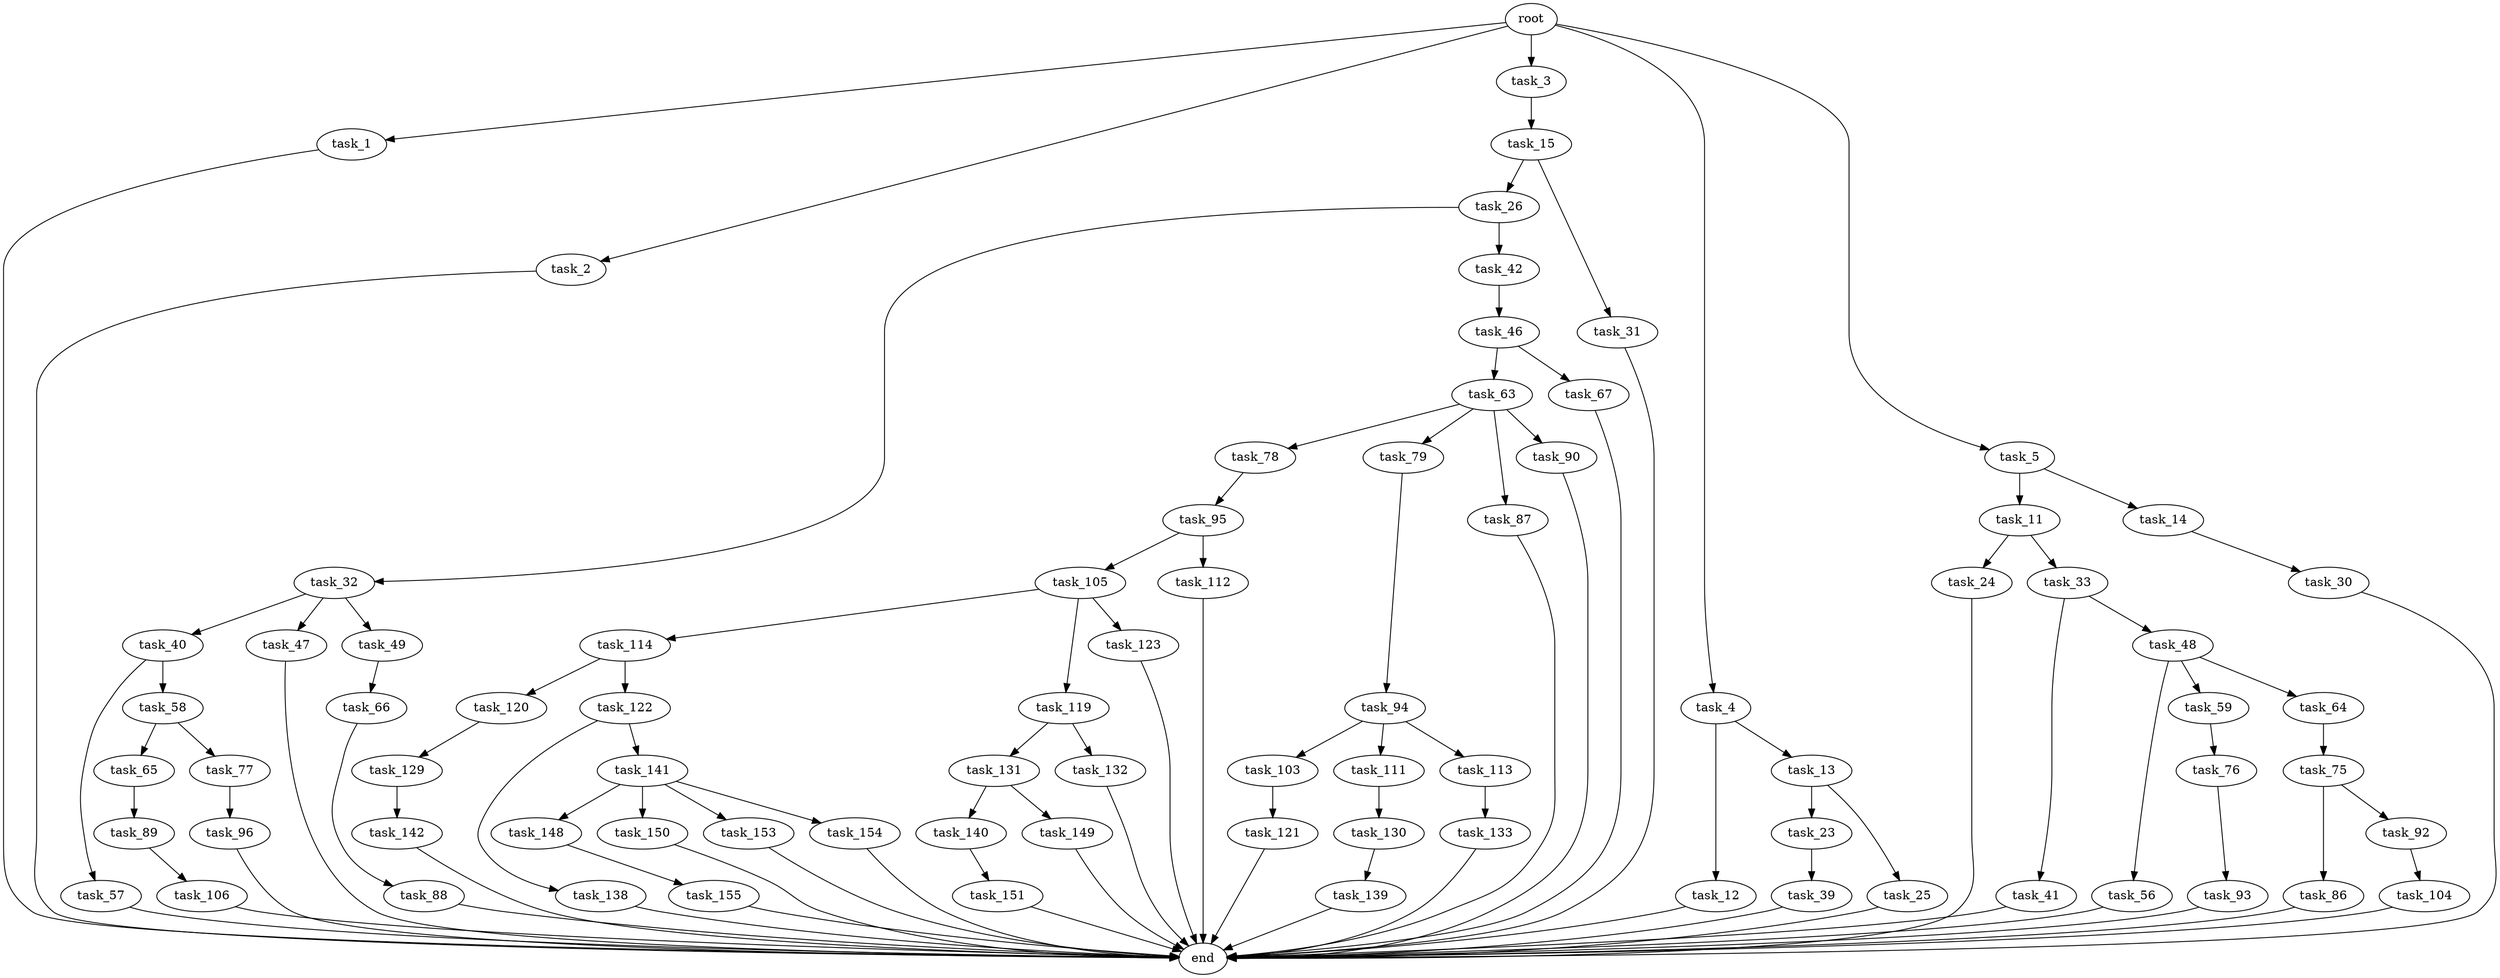 digraph G {
  root [size="0.000000"];
  task_1 [size="10454308909.000000"];
  task_2 [size="16028523055.000000"];
  task_3 [size="128705779339.000000"];
  task_4 [size="8589934592.000000"];
  task_5 [size="68719476736.000000"];
  task_11 [size="28991029248.000000"];
  task_12 [size="549755813888.000000"];
  task_13 [size="8286712077.000000"];
  task_14 [size="8512886937.000000"];
  task_15 [size="3247105420.000000"];
  task_23 [size="3615058411.000000"];
  task_24 [size="359956663590.000000"];
  task_25 [size="13216684467.000000"];
  task_26 [size="7033501609.000000"];
  task_30 [size="128137010895.000000"];
  task_31 [size="44800298790.000000"];
  task_32 [size="21219594397.000000"];
  task_33 [size="1073741824000.000000"];
  task_39 [size="368293445632.000000"];
  task_40 [size="782757789696.000000"];
  task_41 [size="1130069899420.000000"];
  task_42 [size="39499293921.000000"];
  task_46 [size="368293445632.000000"];
  task_47 [size="40028721021.000000"];
  task_48 [size="72044643106.000000"];
  task_49 [size="11131425810.000000"];
  task_56 [size="152736776213.000000"];
  task_57 [size="7854850715.000000"];
  task_58 [size="3050665304.000000"];
  task_59 [size="1949961552.000000"];
  task_63 [size="37910243208.000000"];
  task_64 [size="33253120453.000000"];
  task_65 [size="66787443351.000000"];
  task_66 [size="104099983840.000000"];
  task_67 [size="4376900893.000000"];
  task_75 [size="12872311619.000000"];
  task_76 [size="15348617685.000000"];
  task_77 [size="8589934592.000000"];
  task_78 [size="47020998358.000000"];
  task_79 [size="73369382304.000000"];
  task_86 [size="368293445632.000000"];
  task_87 [size="18744616766.000000"];
  task_88 [size="105964250169.000000"];
  task_89 [size="34698052589.000000"];
  task_90 [size="368293445632.000000"];
  task_92 [size="231928233984.000000"];
  task_93 [size="1554784256.000000"];
  task_94 [size="18796325968.000000"];
  task_95 [size="167881522777.000000"];
  task_96 [size="23143766618.000000"];
  task_103 [size="231928233984.000000"];
  task_104 [size="1447477238.000000"];
  task_105 [size="782757789696.000000"];
  task_106 [size="6217811835.000000"];
  task_111 [size="306701604498.000000"];
  task_112 [size="1073741824000.000000"];
  task_113 [size="4102210278.000000"];
  task_114 [size="15843870098.000000"];
  task_119 [size="10929897864.000000"];
  task_120 [size="7150323096.000000"];
  task_121 [size="28991029248.000000"];
  task_122 [size="68719476736.000000"];
  task_123 [size="134217728000.000000"];
  task_129 [size="11969022389.000000"];
  task_130 [size="134217728000.000000"];
  task_131 [size="675193351.000000"];
  task_132 [size="3332912532.000000"];
  task_133 [size="85195312380.000000"];
  task_138 [size="35204180980.000000"];
  task_139 [size="719551828629.000000"];
  task_140 [size="14757456723.000000"];
  task_141 [size="147852202032.000000"];
  task_142 [size="118515278043.000000"];
  task_148 [size="1073741824000.000000"];
  task_149 [size="782757789696.000000"];
  task_150 [size="18594055247.000000"];
  task_151 [size="41936037126.000000"];
  task_153 [size="368293445632.000000"];
  task_154 [size="14359112485.000000"];
  task_155 [size="68719476736.000000"];
  end [size="0.000000"];

  root -> task_1 [size="1.000000"];
  root -> task_2 [size="1.000000"];
  root -> task_3 [size="1.000000"];
  root -> task_4 [size="1.000000"];
  root -> task_5 [size="1.000000"];
  task_1 -> end [size="1.000000"];
  task_2 -> end [size="1.000000"];
  task_3 -> task_15 [size="536870912.000000"];
  task_4 -> task_12 [size="33554432.000000"];
  task_4 -> task_13 [size="33554432.000000"];
  task_5 -> task_11 [size="134217728.000000"];
  task_5 -> task_14 [size="134217728.000000"];
  task_11 -> task_24 [size="75497472.000000"];
  task_11 -> task_33 [size="75497472.000000"];
  task_12 -> end [size="1.000000"];
  task_13 -> task_23 [size="209715200.000000"];
  task_13 -> task_25 [size="209715200.000000"];
  task_14 -> task_30 [size="134217728.000000"];
  task_15 -> task_26 [size="134217728.000000"];
  task_15 -> task_31 [size="134217728.000000"];
  task_23 -> task_39 [size="209715200.000000"];
  task_24 -> end [size="1.000000"];
  task_25 -> end [size="1.000000"];
  task_26 -> task_32 [size="134217728.000000"];
  task_26 -> task_42 [size="134217728.000000"];
  task_30 -> end [size="1.000000"];
  task_31 -> end [size="1.000000"];
  task_32 -> task_40 [size="679477248.000000"];
  task_32 -> task_47 [size="679477248.000000"];
  task_32 -> task_49 [size="679477248.000000"];
  task_33 -> task_41 [size="838860800.000000"];
  task_33 -> task_48 [size="838860800.000000"];
  task_39 -> end [size="1.000000"];
  task_40 -> task_57 [size="679477248.000000"];
  task_40 -> task_58 [size="679477248.000000"];
  task_41 -> end [size="1.000000"];
  task_42 -> task_46 [size="33554432.000000"];
  task_46 -> task_63 [size="411041792.000000"];
  task_46 -> task_67 [size="411041792.000000"];
  task_47 -> end [size="1.000000"];
  task_48 -> task_56 [size="75497472.000000"];
  task_48 -> task_59 [size="75497472.000000"];
  task_48 -> task_64 [size="75497472.000000"];
  task_49 -> task_66 [size="838860800.000000"];
  task_56 -> end [size="1.000000"];
  task_57 -> end [size="1.000000"];
  task_58 -> task_65 [size="75497472.000000"];
  task_58 -> task_77 [size="75497472.000000"];
  task_59 -> task_76 [size="75497472.000000"];
  task_63 -> task_78 [size="75497472.000000"];
  task_63 -> task_79 [size="75497472.000000"];
  task_63 -> task_87 [size="75497472.000000"];
  task_63 -> task_90 [size="75497472.000000"];
  task_64 -> task_75 [size="536870912.000000"];
  task_65 -> task_89 [size="134217728.000000"];
  task_66 -> task_88 [size="75497472.000000"];
  task_67 -> end [size="1.000000"];
  task_75 -> task_86 [size="411041792.000000"];
  task_75 -> task_92 [size="411041792.000000"];
  task_76 -> task_93 [size="838860800.000000"];
  task_77 -> task_96 [size="33554432.000000"];
  task_78 -> task_95 [size="838860800.000000"];
  task_79 -> task_94 [size="75497472.000000"];
  task_86 -> end [size="1.000000"];
  task_87 -> end [size="1.000000"];
  task_88 -> end [size="1.000000"];
  task_89 -> task_106 [size="838860800.000000"];
  task_90 -> end [size="1.000000"];
  task_92 -> task_104 [size="301989888.000000"];
  task_93 -> end [size="1.000000"];
  task_94 -> task_103 [size="75497472.000000"];
  task_94 -> task_111 [size="75497472.000000"];
  task_94 -> task_113 [size="75497472.000000"];
  task_95 -> task_105 [size="134217728.000000"];
  task_95 -> task_112 [size="134217728.000000"];
  task_96 -> end [size="1.000000"];
  task_103 -> task_121 [size="301989888.000000"];
  task_104 -> end [size="1.000000"];
  task_105 -> task_114 [size="679477248.000000"];
  task_105 -> task_119 [size="679477248.000000"];
  task_105 -> task_123 [size="679477248.000000"];
  task_106 -> end [size="1.000000"];
  task_111 -> task_130 [size="301989888.000000"];
  task_112 -> end [size="1.000000"];
  task_113 -> task_133 [size="134217728.000000"];
  task_114 -> task_120 [size="838860800.000000"];
  task_114 -> task_122 [size="838860800.000000"];
  task_119 -> task_131 [size="301989888.000000"];
  task_119 -> task_132 [size="301989888.000000"];
  task_120 -> task_129 [size="301989888.000000"];
  task_121 -> end [size="1.000000"];
  task_122 -> task_138 [size="134217728.000000"];
  task_122 -> task_141 [size="134217728.000000"];
  task_123 -> end [size="1.000000"];
  task_129 -> task_142 [size="411041792.000000"];
  task_130 -> task_139 [size="209715200.000000"];
  task_131 -> task_140 [size="33554432.000000"];
  task_131 -> task_149 [size="33554432.000000"];
  task_132 -> end [size="1.000000"];
  task_133 -> end [size="1.000000"];
  task_138 -> end [size="1.000000"];
  task_139 -> end [size="1.000000"];
  task_140 -> task_151 [size="33554432.000000"];
  task_141 -> task_148 [size="411041792.000000"];
  task_141 -> task_150 [size="411041792.000000"];
  task_141 -> task_153 [size="411041792.000000"];
  task_141 -> task_154 [size="411041792.000000"];
  task_142 -> end [size="1.000000"];
  task_148 -> task_155 [size="838860800.000000"];
  task_149 -> end [size="1.000000"];
  task_150 -> end [size="1.000000"];
  task_151 -> end [size="1.000000"];
  task_153 -> end [size="1.000000"];
  task_154 -> end [size="1.000000"];
  task_155 -> end [size="1.000000"];
}

